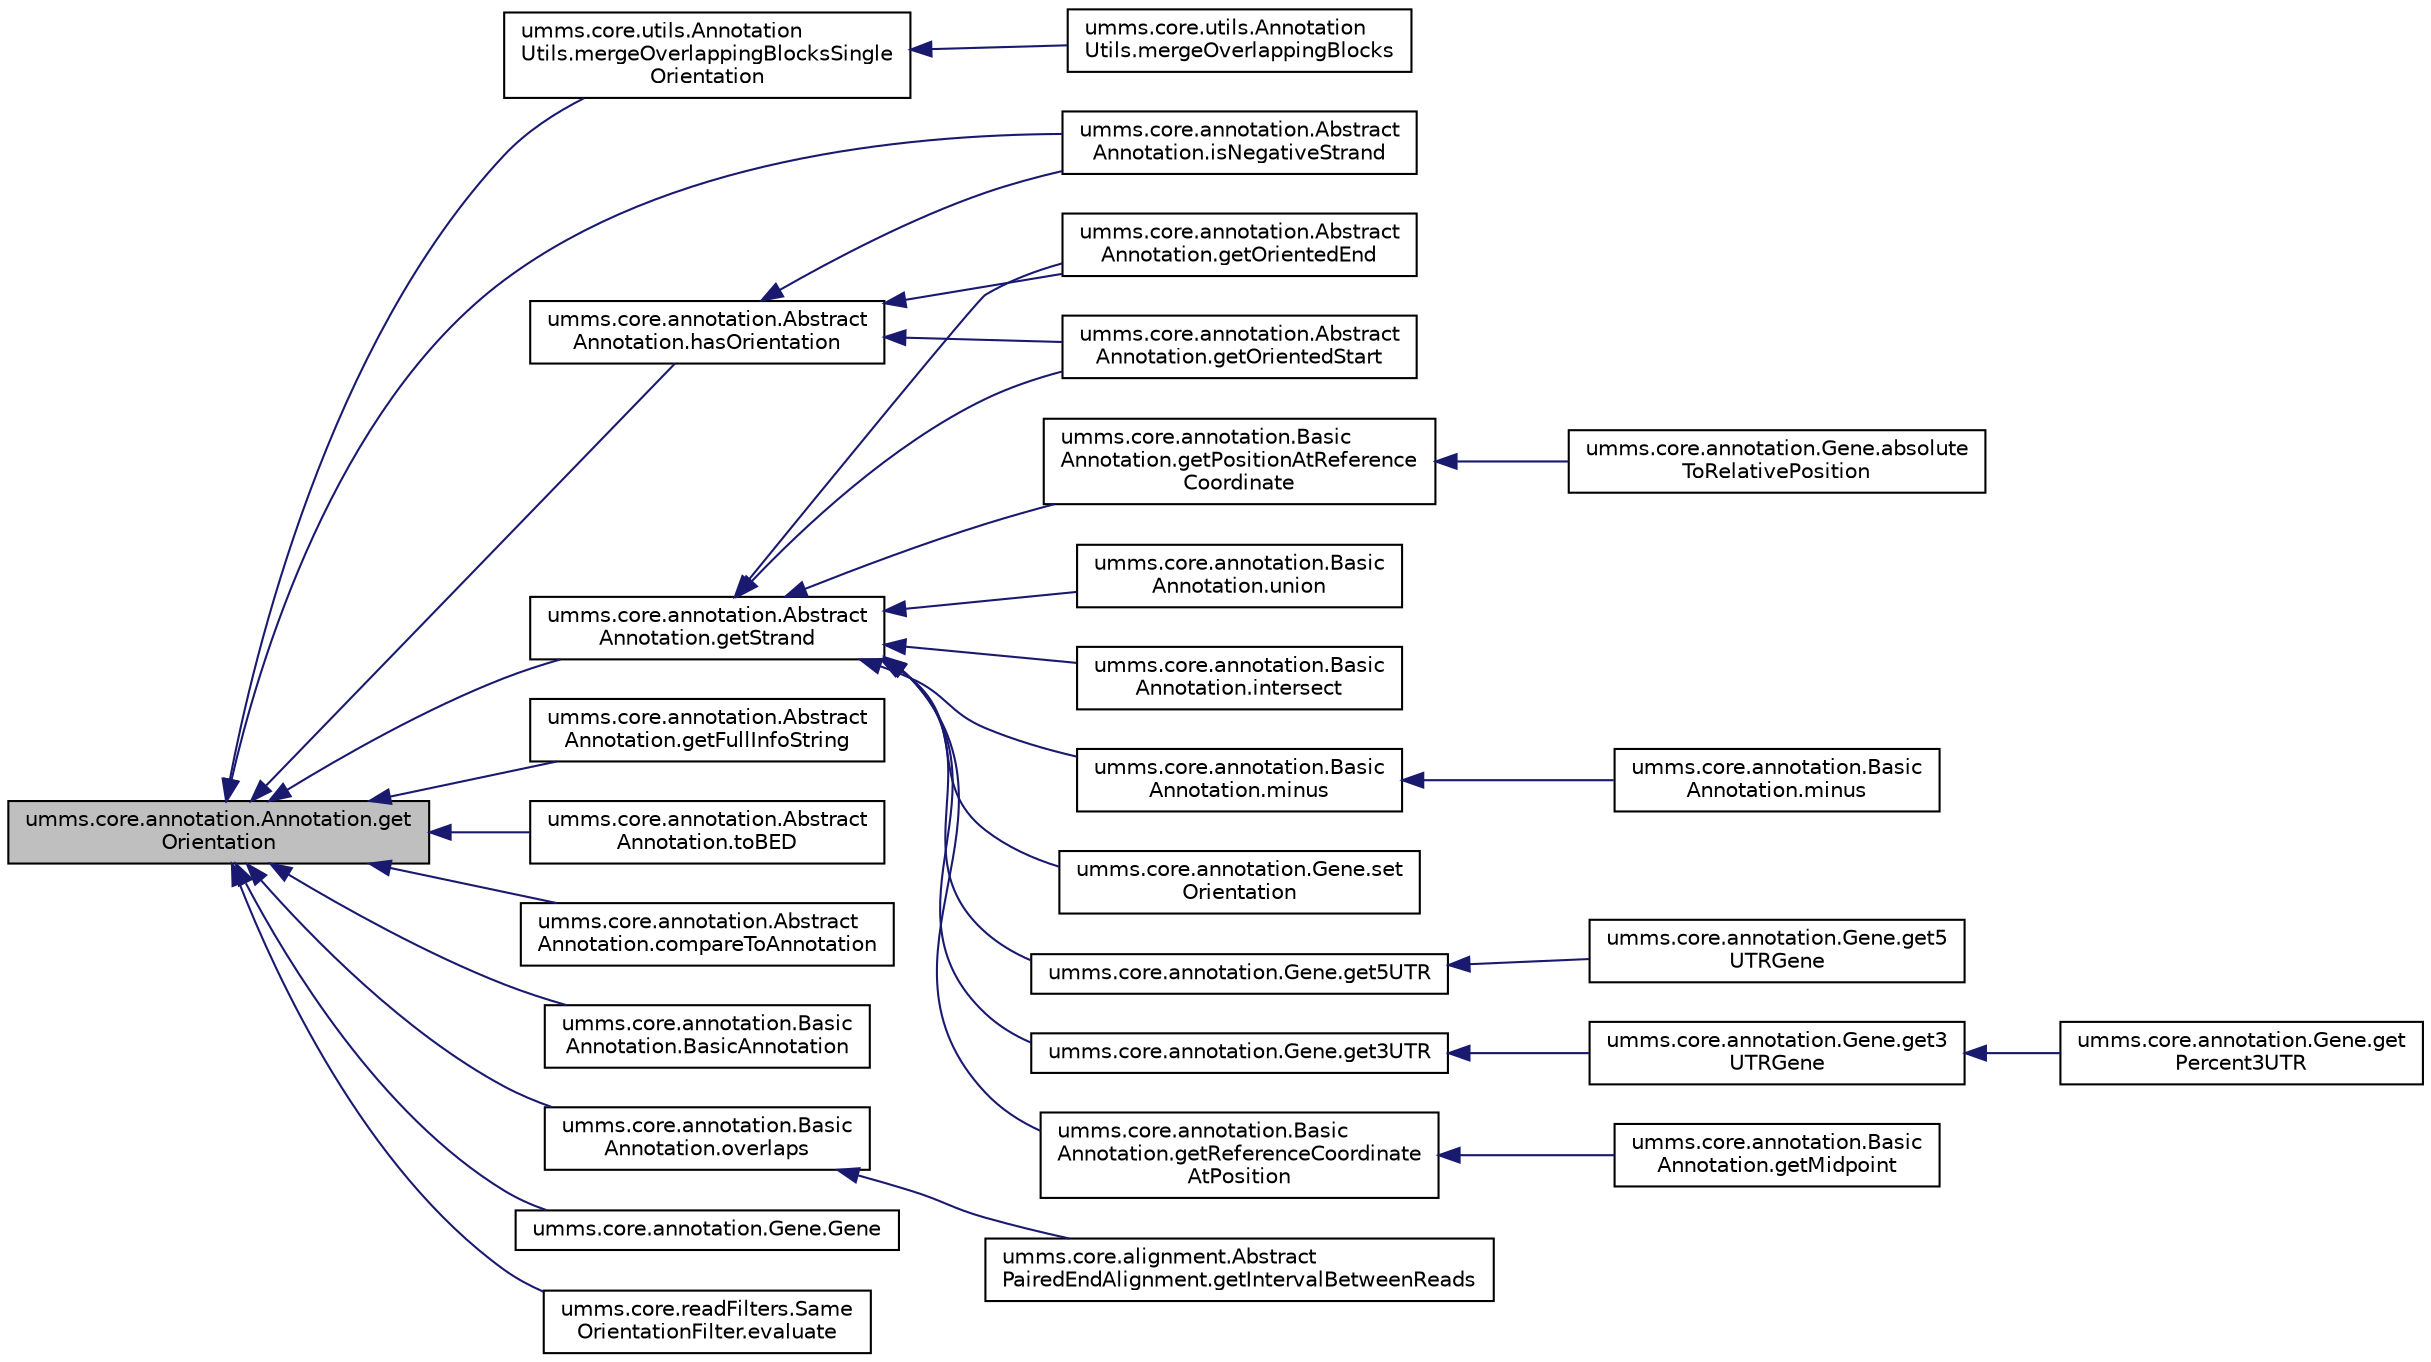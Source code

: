 digraph "umms.core.annotation.Annotation.getOrientation"
{
  edge [fontname="Helvetica",fontsize="10",labelfontname="Helvetica",labelfontsize="10"];
  node [fontname="Helvetica",fontsize="10",shape=record];
  rankdir="LR";
  Node1 [label="umms.core.annotation.Annotation.get\lOrientation",height=0.2,width=0.4,color="black", fillcolor="grey75", style="filled" fontcolor="black"];
  Node1 -> Node2 [dir="back",color="midnightblue",fontsize="10",style="solid",fontname="Helvetica"];
  Node2 [label="umms.core.utils.Annotation\lUtils.mergeOverlappingBlocksSingle\lOrientation",height=0.2,width=0.4,color="black", fillcolor="white", style="filled",URL="$classumms_1_1core_1_1utils_1_1_annotation_utils.html#a73c090856164c0c8917b1dad326e515f"];
  Node2 -> Node3 [dir="back",color="midnightblue",fontsize="10",style="solid",fontname="Helvetica"];
  Node3 [label="umms.core.utils.Annotation\lUtils.mergeOverlappingBlocks",height=0.2,width=0.4,color="black", fillcolor="white", style="filled",URL="$classumms_1_1core_1_1utils_1_1_annotation_utils.html#afa2cbf048459a0670cccff99e9140b6e"];
  Node1 -> Node4 [dir="back",color="midnightblue",fontsize="10",style="solid",fontname="Helvetica"];
  Node4 [label="umms.core.annotation.Abstract\lAnnotation.getStrand",height=0.2,width=0.4,color="black", fillcolor="white", style="filled",URL="$classumms_1_1core_1_1annotation_1_1_abstract_annotation.html#a3a129fd352007aff4aa44b2a785f6477"];
  Node4 -> Node5 [dir="back",color="midnightblue",fontsize="10",style="solid",fontname="Helvetica"];
  Node5 [label="umms.core.annotation.Abstract\lAnnotation.getOrientedStart",height=0.2,width=0.4,color="black", fillcolor="white", style="filled",URL="$classumms_1_1core_1_1annotation_1_1_abstract_annotation.html#a5c5ecd3b98fa57d233844b24ed04637d"];
  Node4 -> Node6 [dir="back",color="midnightblue",fontsize="10",style="solid",fontname="Helvetica"];
  Node6 [label="umms.core.annotation.Abstract\lAnnotation.getOrientedEnd",height=0.2,width=0.4,color="black", fillcolor="white", style="filled",URL="$classumms_1_1core_1_1annotation_1_1_abstract_annotation.html#a46f8f6a0ce8eae87fddbd2fa344ea050"];
  Node4 -> Node7 [dir="back",color="midnightblue",fontsize="10",style="solid",fontname="Helvetica"];
  Node7 [label="umms.core.annotation.Basic\lAnnotation.getReferenceCoordinate\lAtPosition",height=0.2,width=0.4,color="black", fillcolor="white", style="filled",URL="$classumms_1_1core_1_1annotation_1_1_basic_annotation.html#a97c73f4d65360b36306293e770c16f2a"];
  Node7 -> Node8 [dir="back",color="midnightblue",fontsize="10",style="solid",fontname="Helvetica"];
  Node8 [label="umms.core.annotation.Basic\lAnnotation.getMidpoint",height=0.2,width=0.4,color="black", fillcolor="white", style="filled",URL="$classumms_1_1core_1_1annotation_1_1_basic_annotation.html#acf96ec93c503abe161f40e346992fe68"];
  Node4 -> Node9 [dir="back",color="midnightblue",fontsize="10",style="solid",fontname="Helvetica"];
  Node9 [label="umms.core.annotation.Basic\lAnnotation.getPositionAtReference\lCoordinate",height=0.2,width=0.4,color="black", fillcolor="white", style="filled",URL="$classumms_1_1core_1_1annotation_1_1_basic_annotation.html#ae69c53e957652448229c91fc0e56fa73"];
  Node9 -> Node10 [dir="back",color="midnightblue",fontsize="10",style="solid",fontname="Helvetica"];
  Node10 [label="umms.core.annotation.Gene.absolute\lToRelativePosition",height=0.2,width=0.4,color="black", fillcolor="white", style="filled",URL="$classumms_1_1core_1_1annotation_1_1_gene.html#ace01f1a5b8413926a90d4e02eedc7e2e"];
  Node4 -> Node11 [dir="back",color="midnightblue",fontsize="10",style="solid",fontname="Helvetica"];
  Node11 [label="umms.core.annotation.Basic\lAnnotation.union",height=0.2,width=0.4,color="black", fillcolor="white", style="filled",URL="$classumms_1_1core_1_1annotation_1_1_basic_annotation.html#ad7b14a1ab9f3f42d19ee495ed8e46985"];
  Node4 -> Node12 [dir="back",color="midnightblue",fontsize="10",style="solid",fontname="Helvetica"];
  Node12 [label="umms.core.annotation.Basic\lAnnotation.intersect",height=0.2,width=0.4,color="black", fillcolor="white", style="filled",URL="$classumms_1_1core_1_1annotation_1_1_basic_annotation.html#a9dc464c6ce3b4805fde6ddcb5fc9745c"];
  Node4 -> Node13 [dir="back",color="midnightblue",fontsize="10",style="solid",fontname="Helvetica"];
  Node13 [label="umms.core.annotation.Basic\lAnnotation.minus",height=0.2,width=0.4,color="black", fillcolor="white", style="filled",URL="$classumms_1_1core_1_1annotation_1_1_basic_annotation.html#a065db388244cee9269d0ee03a7c76f42"];
  Node13 -> Node14 [dir="back",color="midnightblue",fontsize="10",style="solid",fontname="Helvetica"];
  Node14 [label="umms.core.annotation.Basic\lAnnotation.minus",height=0.2,width=0.4,color="black", fillcolor="white", style="filled",URL="$classumms_1_1core_1_1annotation_1_1_basic_annotation.html#a73b11db561f2ff7d438967242678c8c9"];
  Node4 -> Node15 [dir="back",color="midnightblue",fontsize="10",style="solid",fontname="Helvetica"];
  Node15 [label="umms.core.annotation.Gene.set\lOrientation",height=0.2,width=0.4,color="black", fillcolor="white", style="filled",URL="$classumms_1_1core_1_1annotation_1_1_gene.html#ae8eb345ba7a1f4e7d15b0fcd8dea258d"];
  Node4 -> Node16 [dir="back",color="midnightblue",fontsize="10",style="solid",fontname="Helvetica"];
  Node16 [label="umms.core.annotation.Gene.get5UTR",height=0.2,width=0.4,color="black", fillcolor="white", style="filled",URL="$classumms_1_1core_1_1annotation_1_1_gene.html#af8460b1e69cc22e216a0c59da1e9dc88"];
  Node16 -> Node17 [dir="back",color="midnightblue",fontsize="10",style="solid",fontname="Helvetica"];
  Node17 [label="umms.core.annotation.Gene.get5\lUTRGene",height=0.2,width=0.4,color="black", fillcolor="white", style="filled",URL="$classumms_1_1core_1_1annotation_1_1_gene.html#ab02249dcebe27ea4d2dc72a8632e27ce"];
  Node4 -> Node18 [dir="back",color="midnightblue",fontsize="10",style="solid",fontname="Helvetica"];
  Node18 [label="umms.core.annotation.Gene.get3UTR",height=0.2,width=0.4,color="black", fillcolor="white", style="filled",URL="$classumms_1_1core_1_1annotation_1_1_gene.html#a5da62e5fc6fc17a00f28b91a2d692c3e"];
  Node18 -> Node19 [dir="back",color="midnightblue",fontsize="10",style="solid",fontname="Helvetica"];
  Node19 [label="umms.core.annotation.Gene.get3\lUTRGene",height=0.2,width=0.4,color="black", fillcolor="white", style="filled",URL="$classumms_1_1core_1_1annotation_1_1_gene.html#afb42d4f238f4c58d94b75b74472083df"];
  Node19 -> Node20 [dir="back",color="midnightblue",fontsize="10",style="solid",fontname="Helvetica"];
  Node20 [label="umms.core.annotation.Gene.get\lPercent3UTR",height=0.2,width=0.4,color="black", fillcolor="white", style="filled",URL="$classumms_1_1core_1_1annotation_1_1_gene.html#aadc804eb8e2ac39c271509a51b1091ef"];
  Node1 -> Node21 [dir="back",color="midnightblue",fontsize="10",style="solid",fontname="Helvetica"];
  Node21 [label="umms.core.annotation.Abstract\lAnnotation.hasOrientation",height=0.2,width=0.4,color="black", fillcolor="white", style="filled",URL="$classumms_1_1core_1_1annotation_1_1_abstract_annotation.html#ac7896752c32f77675d20df424576105b"];
  Node21 -> Node22 [dir="back",color="midnightblue",fontsize="10",style="solid",fontname="Helvetica"];
  Node22 [label="umms.core.annotation.Abstract\lAnnotation.isNegativeStrand",height=0.2,width=0.4,color="black", fillcolor="white", style="filled",URL="$classumms_1_1core_1_1annotation_1_1_abstract_annotation.html#a4e1da04a01deed1a4b6036a36e24b86e"];
  Node21 -> Node5 [dir="back",color="midnightblue",fontsize="10",style="solid",fontname="Helvetica"];
  Node21 -> Node6 [dir="back",color="midnightblue",fontsize="10",style="solid",fontname="Helvetica"];
  Node1 -> Node22 [dir="back",color="midnightblue",fontsize="10",style="solid",fontname="Helvetica"];
  Node1 -> Node23 [dir="back",color="midnightblue",fontsize="10",style="solid",fontname="Helvetica"];
  Node23 [label="umms.core.annotation.Abstract\lAnnotation.getFullInfoString",height=0.2,width=0.4,color="black", fillcolor="white", style="filled",URL="$classumms_1_1core_1_1annotation_1_1_abstract_annotation.html#a745f96c6e9f859a8f9be365f5916c11d"];
  Node1 -> Node24 [dir="back",color="midnightblue",fontsize="10",style="solid",fontname="Helvetica"];
  Node24 [label="umms.core.annotation.Abstract\lAnnotation.toBED",height=0.2,width=0.4,color="black", fillcolor="white", style="filled",URL="$classumms_1_1core_1_1annotation_1_1_abstract_annotation.html#ae8bbe0c165fcc987b3abbc5e6f15e5db"];
  Node1 -> Node25 [dir="back",color="midnightblue",fontsize="10",style="solid",fontname="Helvetica"];
  Node25 [label="umms.core.annotation.Abstract\lAnnotation.compareToAnnotation",height=0.2,width=0.4,color="black", fillcolor="white", style="filled",URL="$classumms_1_1core_1_1annotation_1_1_abstract_annotation.html#a3aa3a3b7c08fbfa0e96e53ff81fe4ca4"];
  Node1 -> Node26 [dir="back",color="midnightblue",fontsize="10",style="solid",fontname="Helvetica"];
  Node26 [label="umms.core.annotation.Basic\lAnnotation.BasicAnnotation",height=0.2,width=0.4,color="black", fillcolor="white", style="filled",URL="$classumms_1_1core_1_1annotation_1_1_basic_annotation.html#afaf3ad7720218965777910c748b6c977"];
  Node1 -> Node27 [dir="back",color="midnightblue",fontsize="10",style="solid",fontname="Helvetica"];
  Node27 [label="umms.core.annotation.Basic\lAnnotation.overlaps",height=0.2,width=0.4,color="black", fillcolor="white", style="filled",URL="$classumms_1_1core_1_1annotation_1_1_basic_annotation.html#a91e6cee09bf0c878c84b018cf4e91576"];
  Node27 -> Node28 [dir="back",color="midnightblue",fontsize="10",style="solid",fontname="Helvetica"];
  Node28 [label="umms.core.alignment.Abstract\lPairedEndAlignment.getIntervalBetweenReads",height=0.2,width=0.4,color="black", fillcolor="white", style="filled",URL="$classumms_1_1core_1_1alignment_1_1_abstract_paired_end_alignment.html#a37c576222ddbb88a5afca64ba6049996"];
  Node1 -> Node29 [dir="back",color="midnightblue",fontsize="10",style="solid",fontname="Helvetica"];
  Node29 [label="umms.core.annotation.Gene.Gene",height=0.2,width=0.4,color="black", fillcolor="white", style="filled",URL="$classumms_1_1core_1_1annotation_1_1_gene.html#a56183cd9a73adbd2593dee9967be848b"];
  Node1 -> Node30 [dir="back",color="midnightblue",fontsize="10",style="solid",fontname="Helvetica"];
  Node30 [label="umms.core.readFilters.Same\lOrientationFilter.evaluate",height=0.2,width=0.4,color="black", fillcolor="white", style="filled",URL="$classumms_1_1core_1_1read_filters_1_1_same_orientation_filter.html#a4f7c01a4565b8ab8421f0eb90a9f0435"];
}
